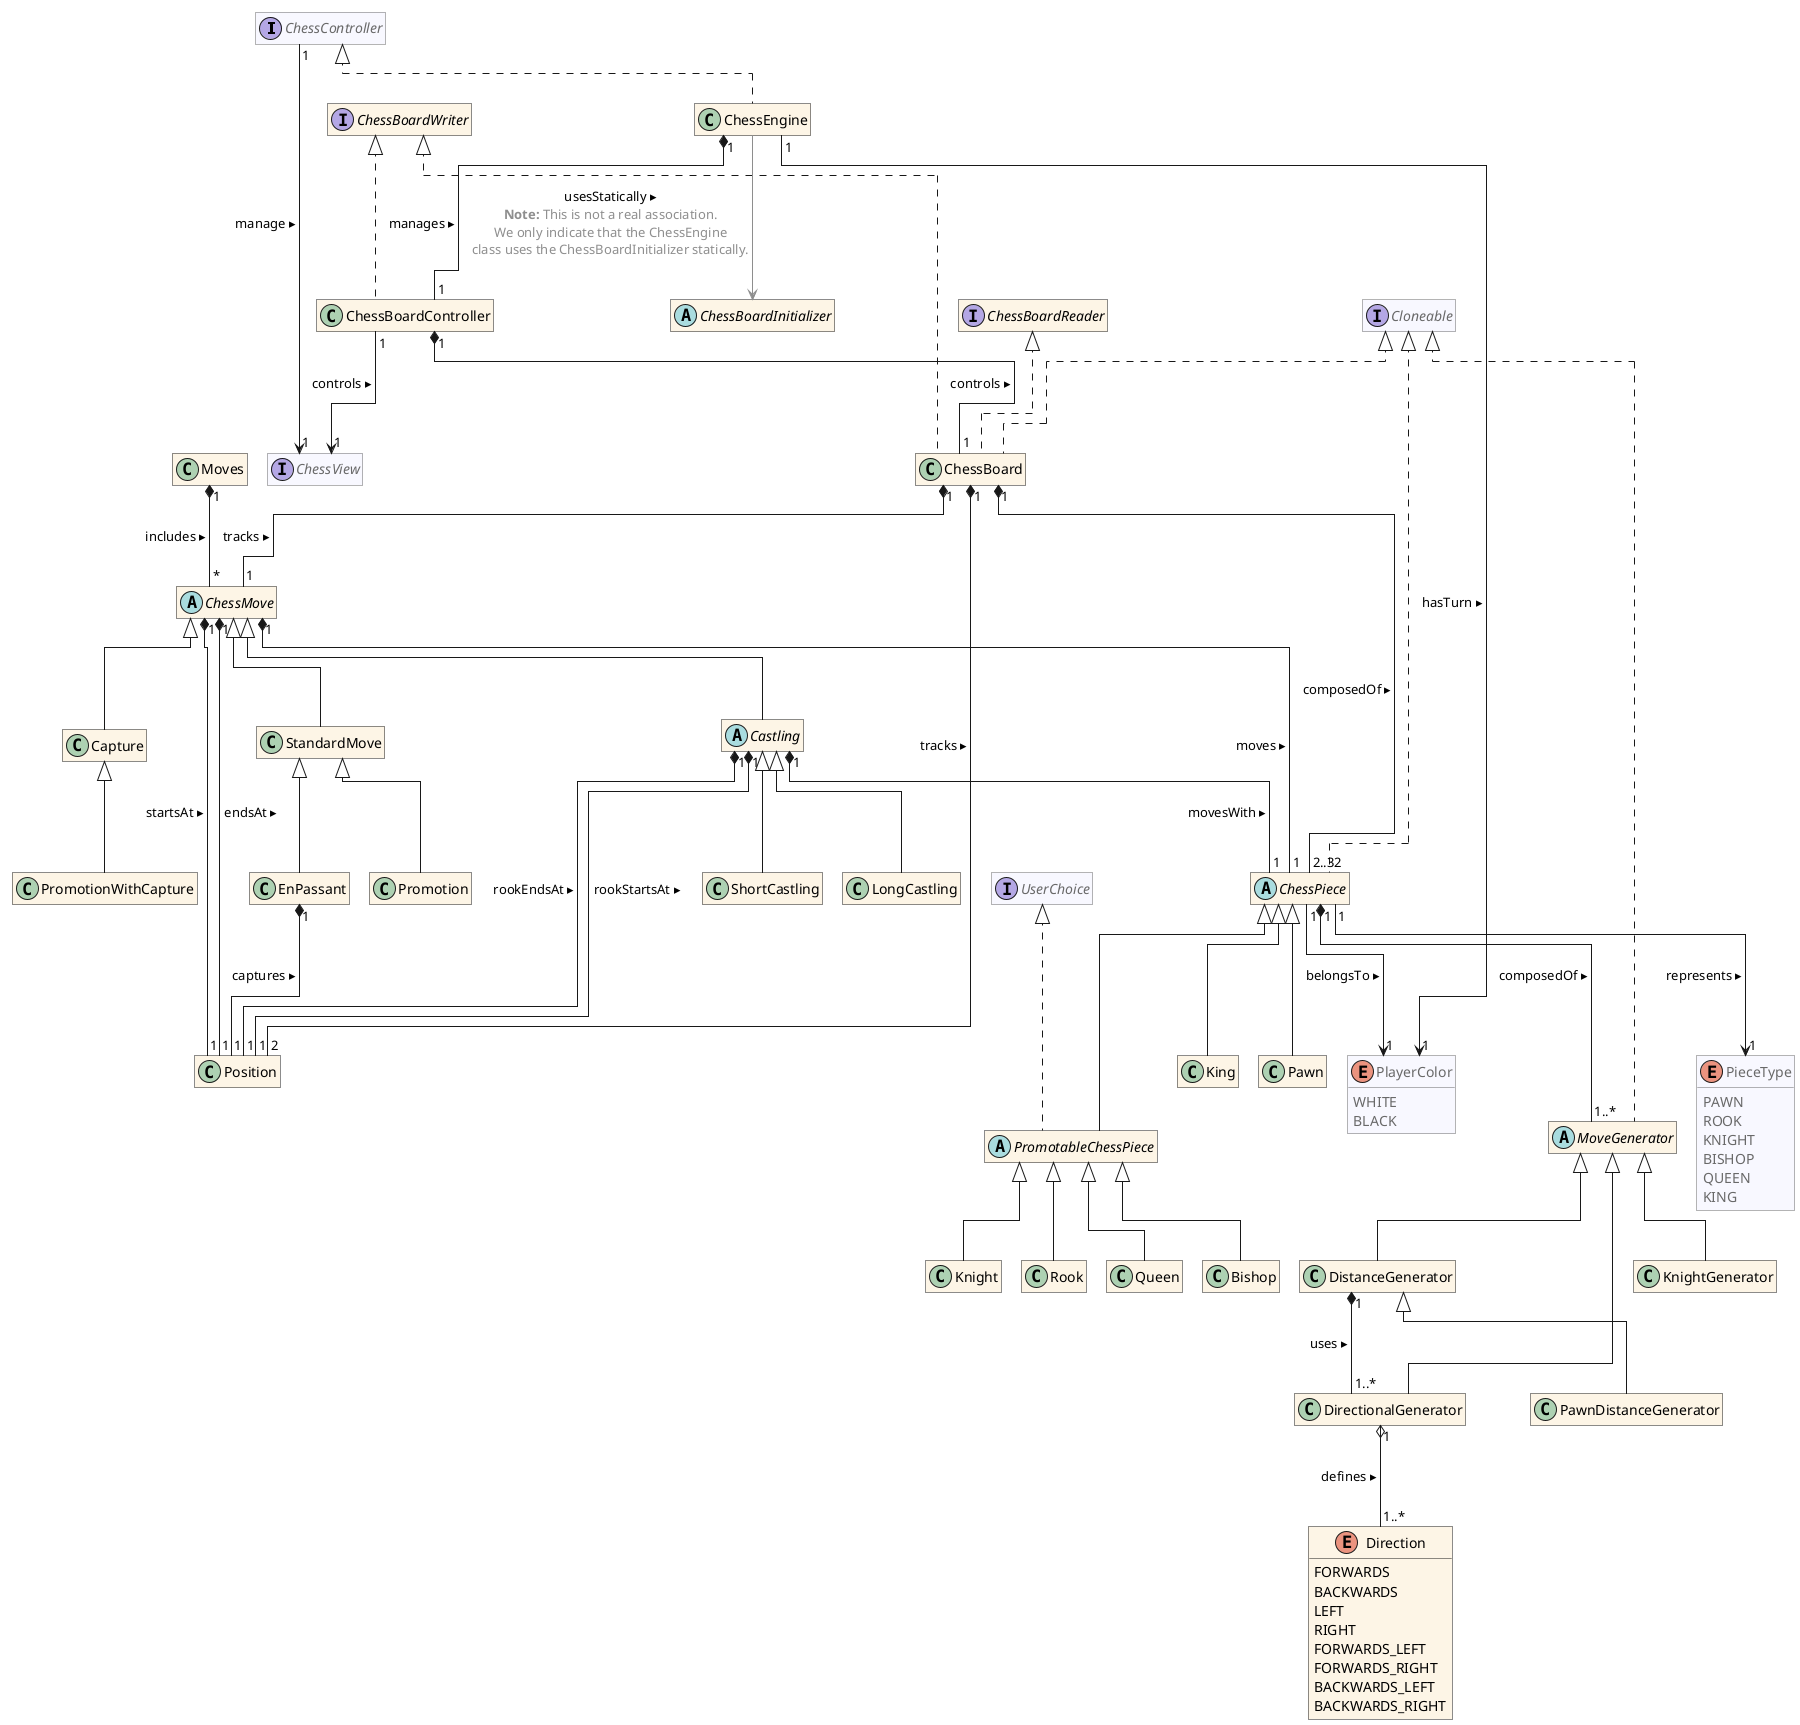 @startuml
!pragma layout elk
hide empty methods
hide empty attributes
skinparam linetype ortho
skinparam roundCorner 0
skinparam classAttributeIconSize 0
skinparam ClassBackgroundColor #OldLace
skinparam NoteBackgroundColor #OldLace
skinparam Shadowing false
top to bottom direction

<style>
    classDiagram {
        .provided {
            BackgroundColor GhostWhite
            LineColor DimGrey
            FontColor DimGrey
        }
    }
</style>

hide <<provided>> stereotype

interface ChessController<<provided>> {}

interface UserChoice<<provided>> {}

' interface "DrawableResource<E>"<<provided>> {
'     + getResource(): E
' }

interface ChessView<<provided>> {}

' note left of ChessView
'     T implements User Choice: <T extends User Choice> in Java
' end note

' abstract class "BaseView<E>"<<provided>> implements ChessView {
'     + registerResource(type: PieceType, color: PlayerColor, res: DrawableResource<E>): void
'     # loadResourceFor(type: PieceType, color: PlayerColor, def: Resource): DrawableResource<E>
' }

' class GUIView<<provided>> extends "BaseView<E>" {
'     + startView(): void
'     + removePiece(x: int, y: int): void
'     + putPiece(x: int, y: int, type: PieceType, color: PlayerColor): void
' + displayMessage(msg: String): void
'     + askUser<T>(title: String, question: String, possibilities: ...T): T
' }

' class ConsoleView<<provided>> extends "BaseView<E>" {
'     + startView(): void
'     + removePiece(x: int, y: int): void
'     + putPiece(x: int, y: int, type: PieceType, color: PlayerColor): void
'     + displayMessage(msg: String): void
'     + askUser<T>(title: String, question: String, possibilities: ...T): T
' }

class ChessEngine implements ChessController {}

interface ChessBoardWriter {}

interface ChessBoardReader {}

class ChessBoardController implements ChessBoardWriter {}

interface Cloneable<<provided>> {}

class ChessBoard implements ChessBoardReader, ChessBoardWriter, Cloneable {}

abstract class ChessBoardInitializer {}

class Position {}

enum PlayerColor<<provided>> {
    WHITE
    BLACK
}

enum PieceType<<provided>> {
    PAWN
    ROOK
    KNIGHT
    BISHOP
    QUEEN
    KING
}

abstract class ChessPiece implements Cloneable {}
abstract class PromotableChessPiece extends ChessPiece implements UserChoice {}
class Pawn extends ChessPiece {}
class Rook extends PromotableChessPiece {}
class Knight extends PromotableChessPiece {}
class Bishop extends PromotableChessPiece {}
class Queen extends PromotableChessPiece {}
class King extends ChessPiece {}


abstract class MoveGenerator implements Cloneable {}
class DirectionalGenerator extends MoveGenerator {}
class KnightGenerator extends MoveGenerator {}
class DistanceGenerator extends MoveGenerator {}
class PawnDistanceGenerator extends DistanceGenerator {}

enum Direction {
    FORWARDS
    BACKWARDS
    LEFT
    RIGHT
    FORWARDS_LEFT
    FORWARDS_RIGHT
    BACKWARDS_LEFT
    BACKWARDS_RIGHT
}

class Moves {}

abstract class ChessMove {}

class StandardMove extends ChessMove {}
class Capture extends ChessMove {}
class EnPassant extends StandardMove {}
abstract class Castling extends ChessMove {}
class LongCastling extends Castling {}
class ShortCastling extends Castling {}
class Promotion extends StandardMove {}
class PromotionWithCapture extends Capture {}

ChessController "1" --> "1" ChessView : manage ▸

ChessEngine "1" *-- "1" ChessBoardController : manages ▸
ChessEngine "1" --> "1" PlayerColor : hasTurn ▸
ChessEngine -[#8e8e8e]-> ChessBoardInitializer : usesStatically ▸\n<color #8e8e8e>**Note:** This is not a real association.\n<color #8e8e8e>We only indicate that the ChessEngine\n<color #8e8e8e>class uses the ChessBoardInitializer statically.
ChessBoardController "1" *-- "1" ChessBoard : controls ▸
ChessBoardController "1" --> "1" ChessView : controls ▸
ChessBoard "1" *-- "2..32" ChessPiece : composedOf ▸
ChessBoard "1" *-- "2" Position : tracks ▸
ChessBoard "1" *-- "1" ChessMove : tracks ▸
ChessPiece "1" --> "1" PieceType : represents ▸
ChessPiece "1" --> "1" PlayerColor : belongsTo ▸
ChessPiece "1" *-- "1..*" MoveGenerator : composedOf ▸

DirectionalGenerator "1" o-- "1..*" Direction : defines ▸
DistanceGenerator "1" *-- "1..*" DirectionalGenerator : uses ▸

ChessMove "1" *-- "1" Position : startsAt ▸
ChessMove "1" *-- "1" Position : endsAt ▸
ChessMove "1" *-- "1" ChessPiece : moves ▸
Moves "1" *-- "*" ChessMove : includes ▸
EnPassant "1" *-- "1" Position : captures ▸
Castling "1" *-- "1" Position : rookStartsAt ▸
Castling "1" *-- "1" Position : rookEndsAt ▸
Castling "1" *-- "1" ChessPiece : movesWith ▸

@enduml
